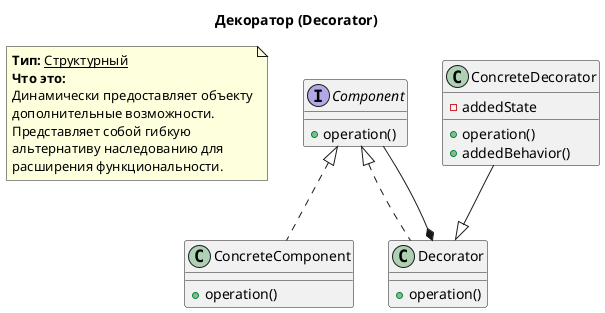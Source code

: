 @startuml

title Декоратор (Decorator)

note as INFO
<b>Тип:</b> <u>Структурный</u>
<b>Что это:</b>
Динамически предоставляет объекту
дополнительные возможности.
Представляет собой гибкую
альтернативу наследованию для
расширения функциональности.
endnote

interface Component{
    +operation()
}
class ConcreteComponent{
    +operation()
}
class Decorator{
    +operation()
}
class ConcreteDecorator{
    -addedState
    +operation()
    +addedBehavior()
}

Component <|.. ConcreteComponent
Component <|.. Decorator
Decorator *-- Component
ConcreteDecorator --|> Decorator
@enduml